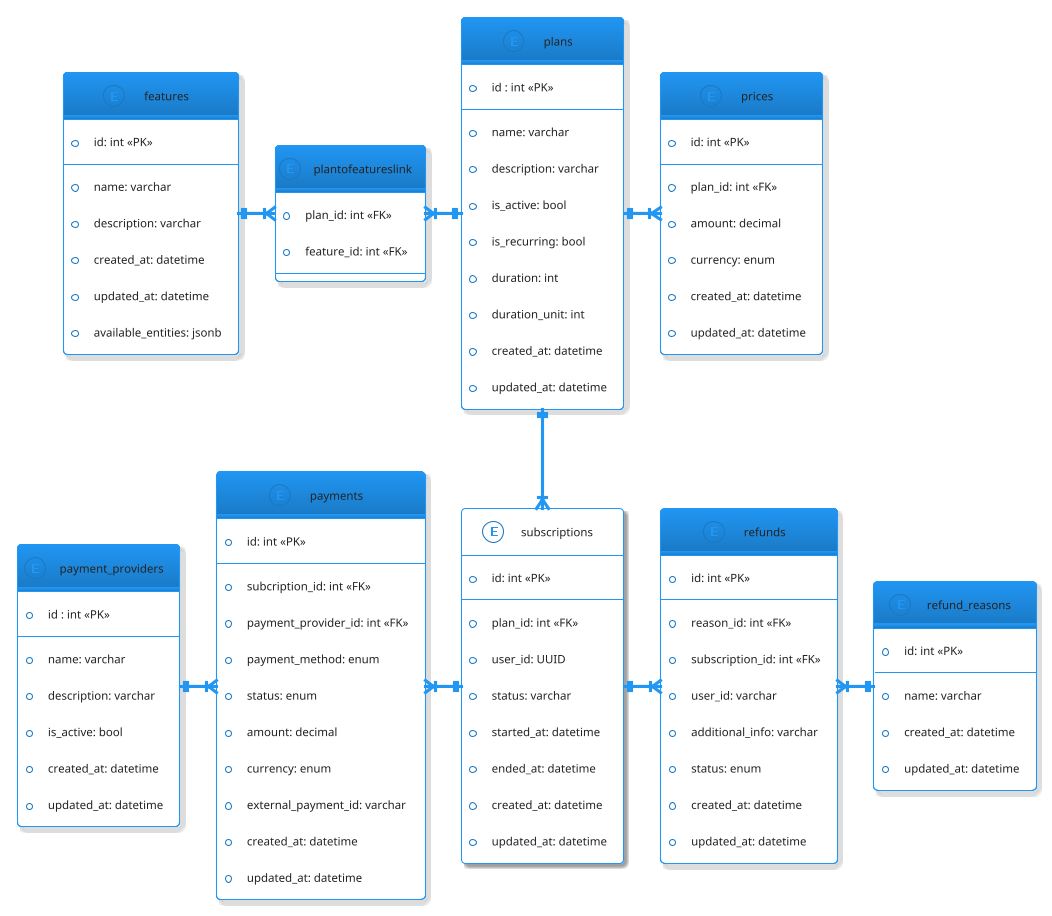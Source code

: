 @startuml
' hide the spot
' hide circle
skinparam linetype ortho
!theme materia-outline

entity "subscriptions" as subscription #fff {
  *id: int <<PK>>
  --
  *plan_id: int <<FK>>
  *user_id: UUID
  *status: varchar
  *started_at: datetime
  *ended_at: datetime
  *created_at: datetime
  *updated_at: datetime
}

entity "plans" as plan {
  *id : int <<PK>>
  --
  *name: varchar
  *description: varchar
  *is_active: bool
  *is_recurring: bool
  *duration: int
  *duration_unit: int
  *created_at: datetime
  *updated_at: datetime
}


entity "payments" as payment{
  *id: int <<PK>>
  --
  *subcription_id: int <<FK>>
  *payment_provider_id: int <<FK>>
  *payment_method: enum
  *status: enum
  *amount: decimal
  *currency: enum
  *external_payment_id: varchar
  *created_at: datetime
  *updated_at: datetime
}

entity "prices" as price {
  *id: int <<PK>>
  --
  *plan_id: int <<FK>>
  *amount: decimal
  *currency: enum
  *created_at: datetime
  *updated_at: datetime
}


entity "payment_providers" as provider {
  *id : int <<PK>>
  --
  *name: varchar
  *description: varchar
  *is_active: bool
  *created_at: datetime
  *updated_at: datetime
}

entity "features" as feature{
  *id: int <<PK>>
  --
  *name: varchar
  *description: varchar
  *created_at: datetime
  *updated_at: datetime
  *available_entities: jsonb
}


entity "plantofeatureslink" as plan_features {
  *plan_id: int <<FK>>
  *feature_id: int <<FK>>
}


entity "refunds" as refund {
  *id: int <<PK>>
  --
  *reason_id: int <<FK>>
  *subscription_id: int <<FK>>
  *user_id: varchar
  *additional_info: varchar
  *status: enum
  *created_at: datetime
  *updated_at: datetime
}


entity "refund_reasons" as reasons {
  *id: int <<PK>>
  --
  *name: varchar
  *created_at: datetime
  *updated_at: datetime
}

payment }|-right-|| subscription
price }|-left-|| plan
subscription }|-up-|| plan
payment }|-left-|| provider
plan ||-left-|{ plan_features
plan_features }|-left-|| feature
refund }|-left-|| subscription
refund }|-r-|| reasons
@enduml